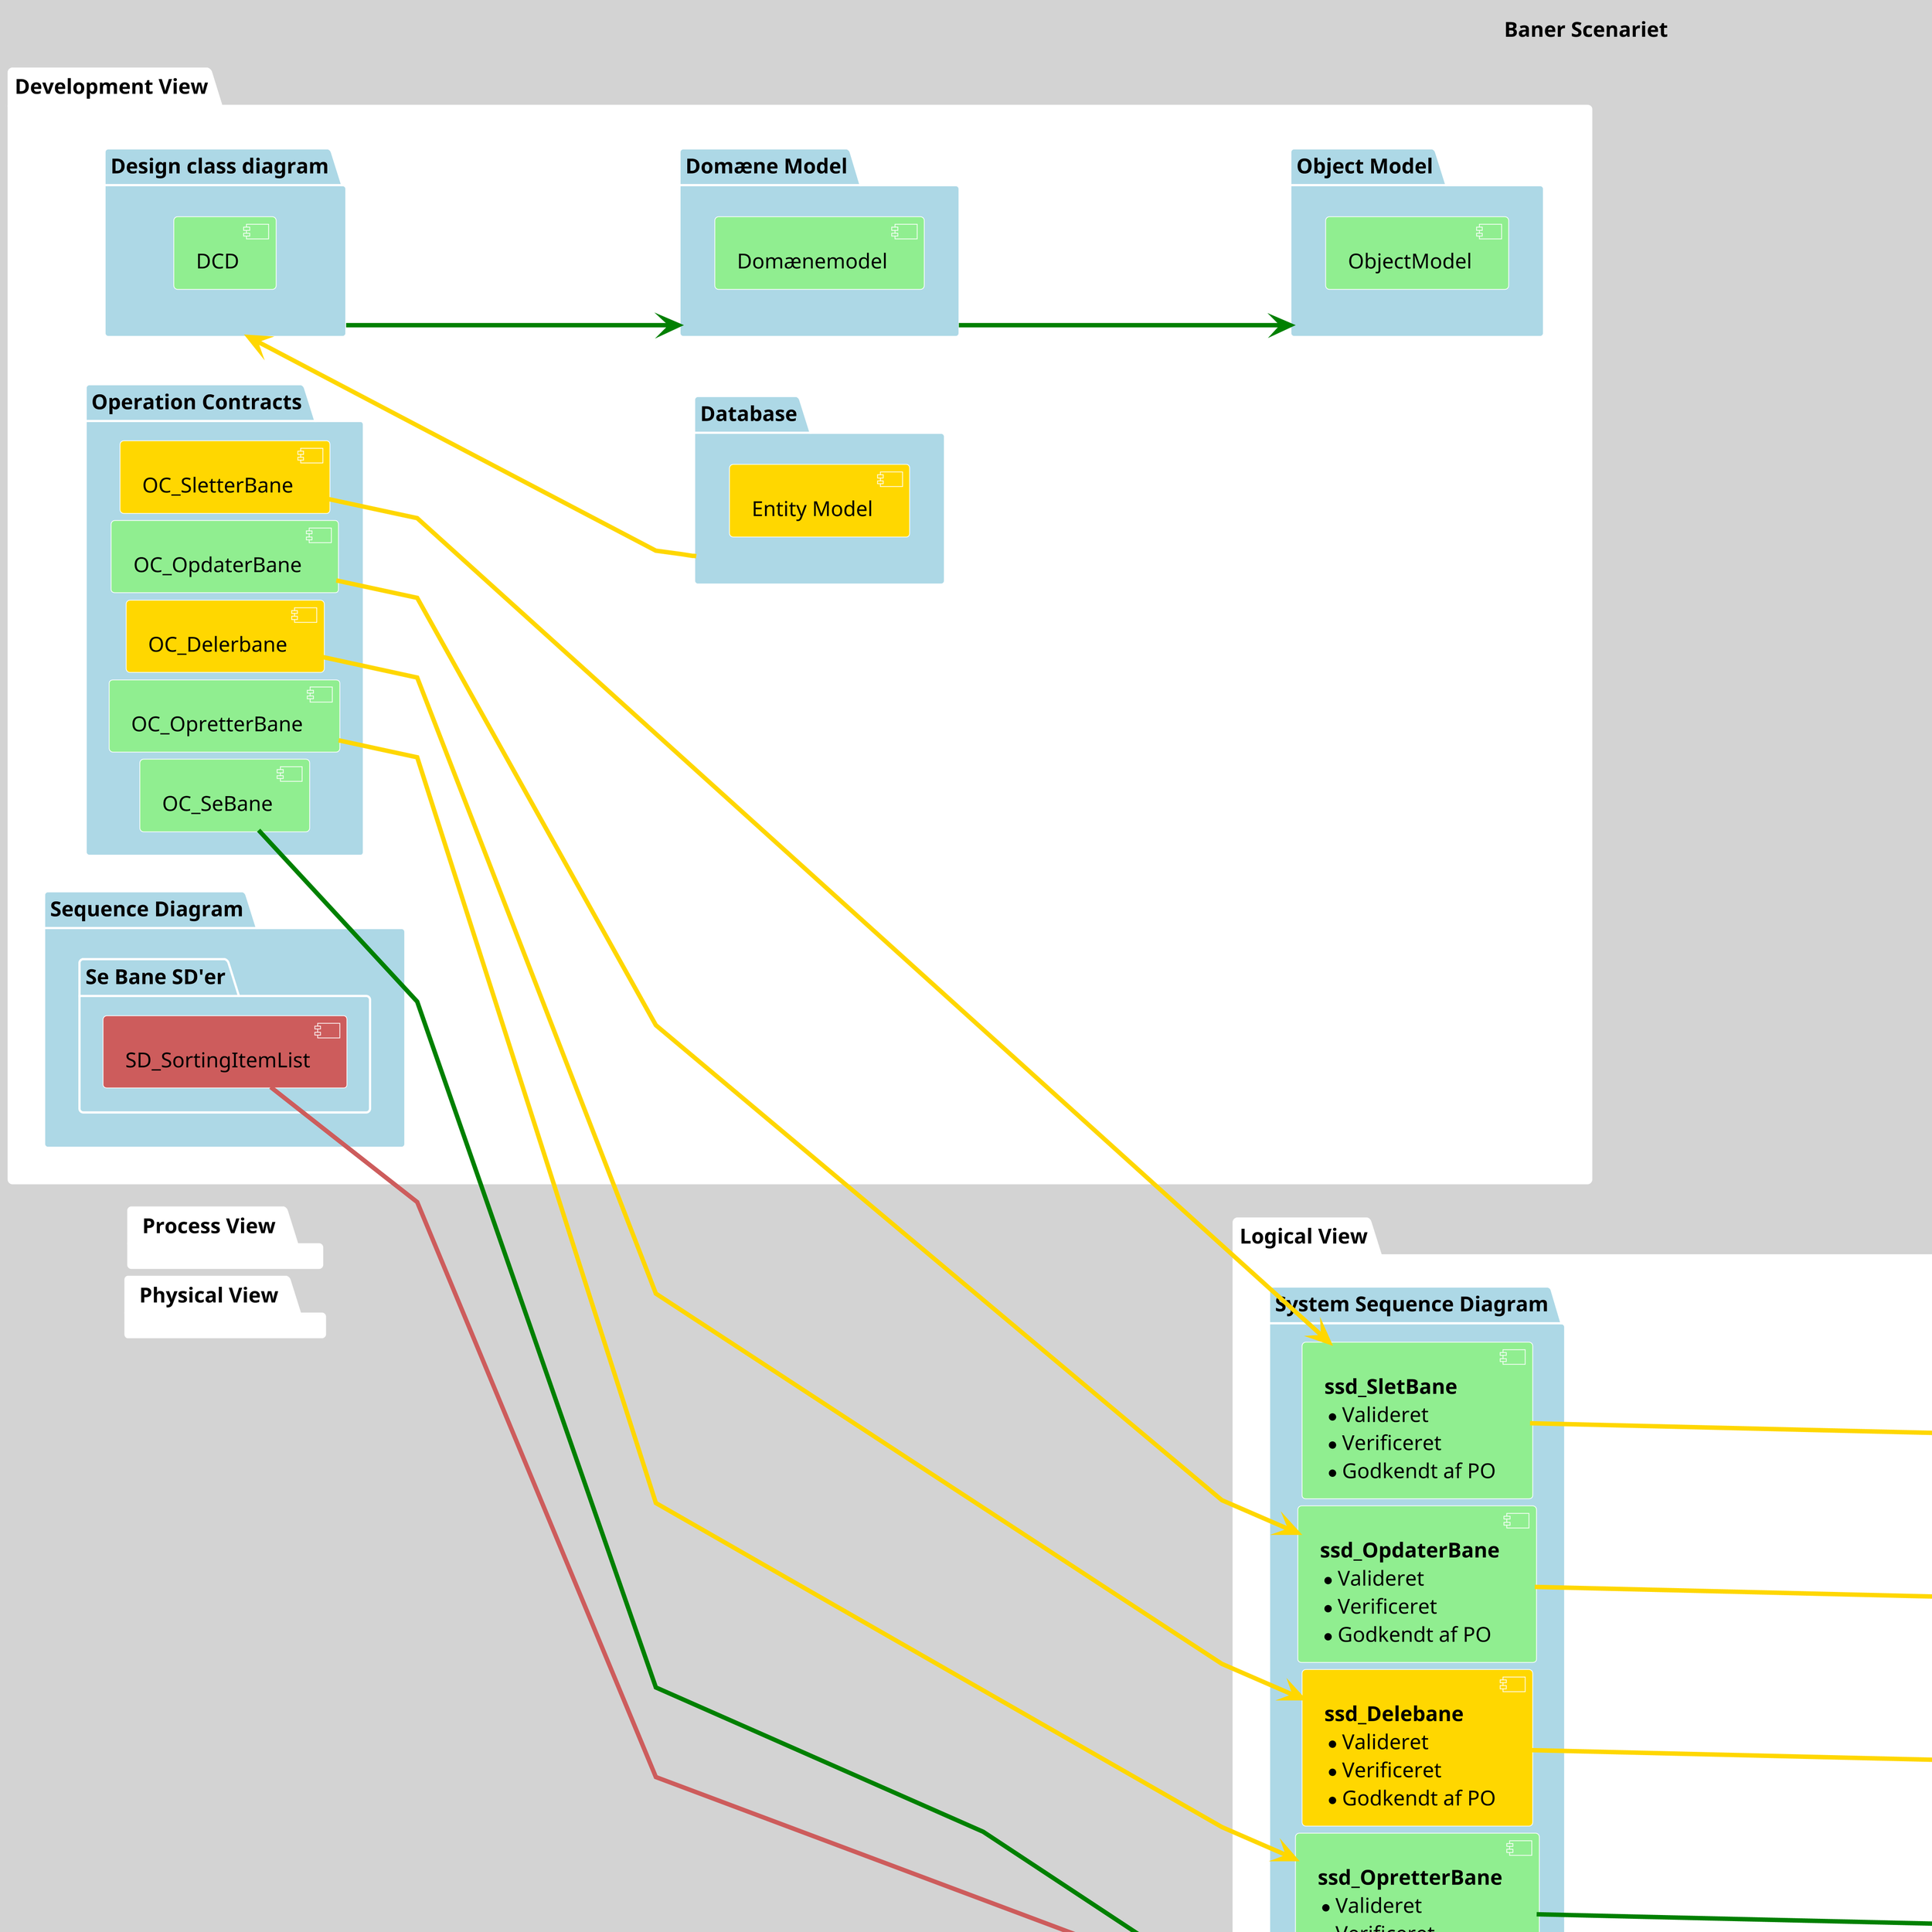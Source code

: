 @startuml Overblik
title **Baner Scenariet**
left to right direction

skinparam nodesep 5
skinparam ranksep 250
skinparam linetype polyline
skinparam dpi 300

skinparam BackgroundColor lightgrey
skinparam ComponentBackgroundColor white
skinparam ComponentBorderColor white
skinparam PackageBackgroundColor white
skinparam PackageBorderColor white

package "Logical View" {
    package "Usecase Diagram"#LightBlue{
        component UC_Diagram #LightGreen[ 
            **UC_Diagram**
            * Valideret
            * Verificeret
            * Godkendt af PO
        ]
        
    }
    package "Use Cases" as UseCases #LightBlue{
        component UC_OpdaterBane #LightGreen[
            **UC_OpdaterBane**
            * Valideret
            * Verificeret
            * Godkendt af PO
        ]
        component UC_OpretterBane#LightGreen[
            **UC_OpretterBane**
            * Valideret
            * Verificeret
            * Godkendt af PO
        ]
        component UC_SeBane #LightGreen[
            **UC_SeBane**
            
        ]
        component UC_SletBane#LightGreen[
            **UC_SletBane**
            * Valideret
            * Verificeret
            * Godkendt af PO
        ]
        component UC_DeleBane#LightGreen[
            **UC_DeleBane**
            * Valideret
            * Verificeret
            * Godkendt af PO
        ]

    }
    
    package Wireframes #LightBlue
    package "System Sequence Diagram"#LightBlue{
        component ssd_Delebane#Gold[
            **ssd_Delebane**
            * Valideret
            * Verificeret
            * Godkendt af PO
        ]
        component ssd_OpdaterBane #LightGreen[
            **ssd_OpdaterBane**
            * Valideret
            * Verificeret
            * Godkendt af PO
        ]
        component ssd_OpretterBane #LightGreen [
            **ssd_OpretterBane**
            * Valideret
            * Verificeret
            * Godkendt af PO
        ]
        component ssd_SletBane #LightGreen [
            **ssd_SletBane**
            * Valideret
            * Verificeret
            * Godkendt af PO
        ]
        component ssd_SeBane #LightGreen [
            **ssd_SeBane**
        ]
    
    
    }
}

package "Development View"{
    package "Database" as DB#LightBlue{
        [Entity Model] #Gold
    }

    package "Design class diagram" as DCDpackage#LightBlue{
        [DCD] #LightGreen

    }
    package "Operation Contracts"#LightBlue{
        component OC_OpdaterBane#LightGreen{
            
        }

        component OC_Delerbane#Gold{
            
        }

        component OC_OpretterBane#LightGreen{
            

        }

        component OC_SletterBane#Gold{
            
        }
        component OC_SeBane#LightGreen{
            
        }

        
    }

    package "Domæne Model" as DM #LightBlue{
        component Domænemodel#LightGreen
    }
    package "Object Model" as OM #LightBlue{
        component ObjectModel#LightGreen
    }
    package "Sequence Diagram" as SD #LightBlue {
        package "Se Bane SD'er" as OpdaterBaneSD #LightBlue{
            component SD_SortingItemList#IndianRed{

            }
        }
        
    }
}

package "Physical View"{

}
package "Process View"{
    
}

DCDpackage <-[thickness=3]- DB #Gold
DCDpackage -[thickness=3]-> DM #green
DM -[thickness=3]-> OM #green



UC_Diagram <-[thickness=3]u- UseCases #green

OC_OpdaterBane --[thickness=3]-> ssd_OpdaterBane #Gold
OC_SeBane --[thickness=3]-> ssd_SeBane #green

OC_Delerbane -[thickness=3]-> ssd_Delebane #Gold
OC_OpretterBane --[thickness=3]-> ssd_OpretterBane #Gold
OC_SletterBane --[thickness=3]u-> ssd_SletBane #Gold
ssd_Delebane -[thickness=3]-> UC_DeleBane #Gold
ssd_OpdaterBane --[thickness=3]-> UC_OpdaterBane #Gold
ssd_SletBane -[thickness=3]-> UC_SletBane #Gold
ssd_OpretterBane -[thickness=3]-> UC_OpretterBane #green
ssd_SeBane -[thickness=3]-> UC_SeBane #green
SD_SortingItemList -[thickness=3]-> ssd_SeBane #IndianRed
footer Overblik over projektet
@enduml